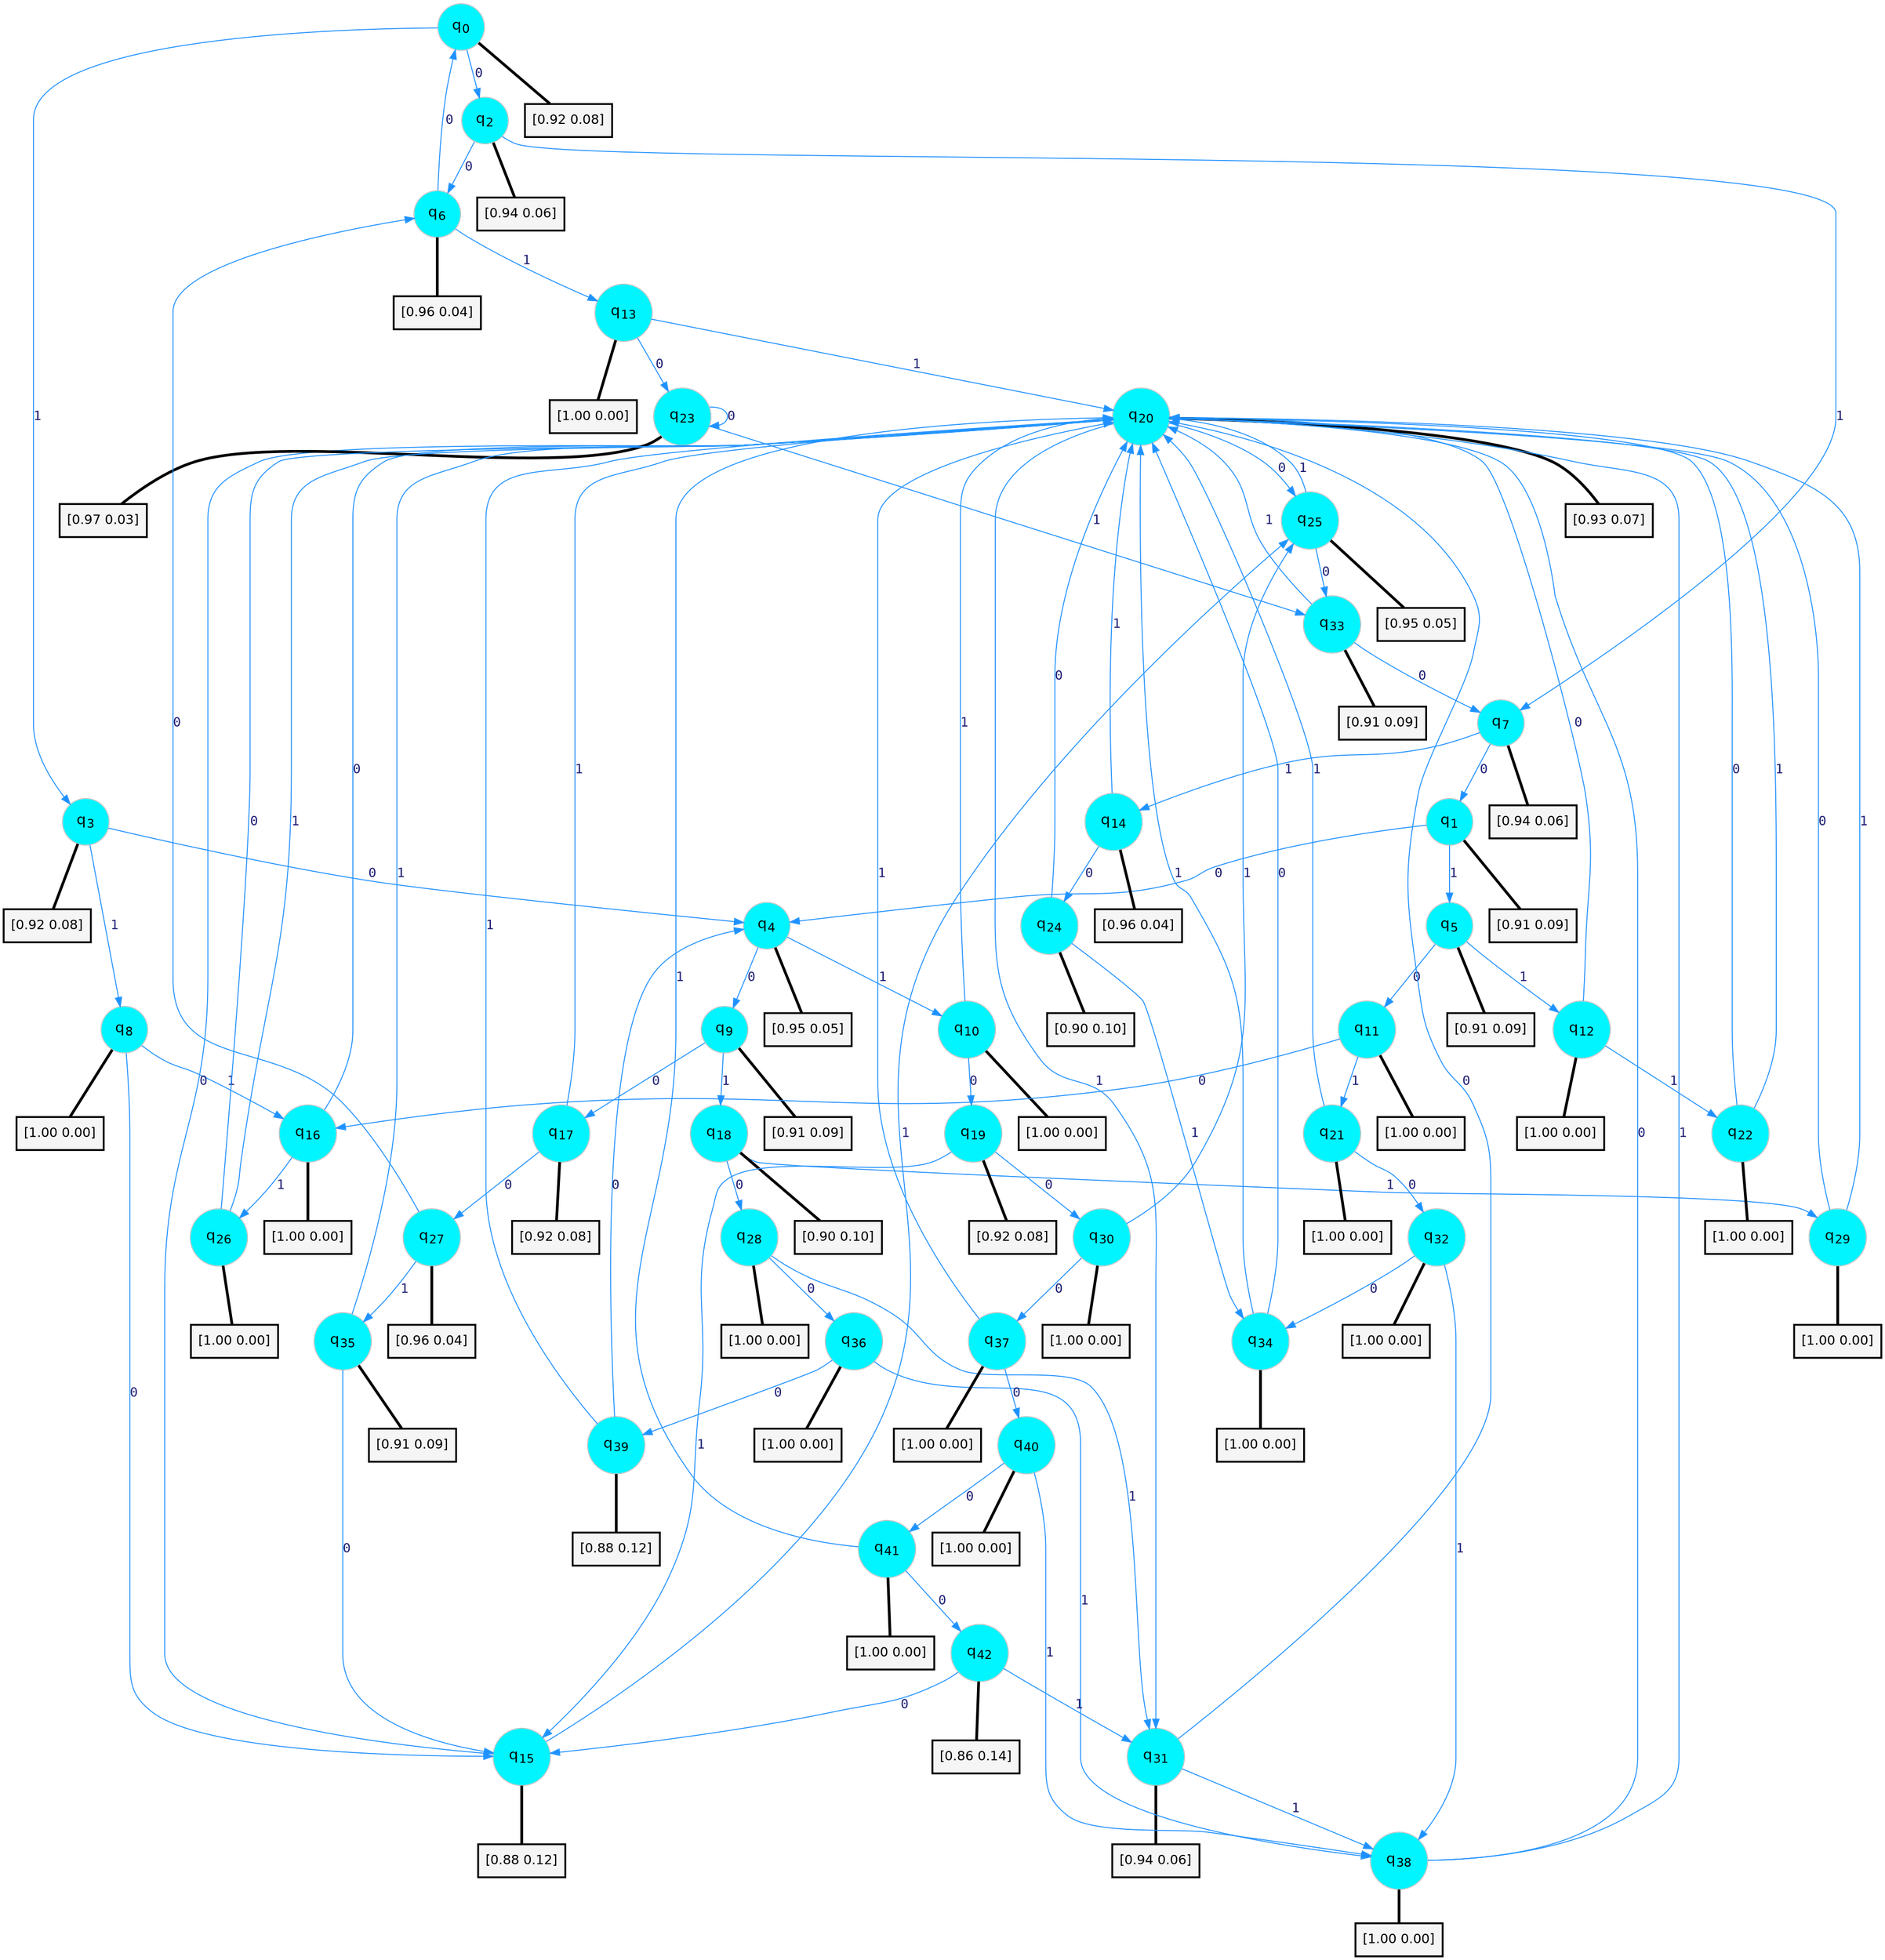 digraph G {
graph [
bgcolor=transparent, dpi=300, rankdir=TD, size="40,25"];
node [
color=gray, fillcolor=turquoise1, fontcolor=black, fontname=Helvetica, fontsize=16, fontweight=bold, shape=circle, style=filled];
edge [
arrowsize=1, color=dodgerblue1, fontcolor=midnightblue, fontname=courier, fontweight=bold, penwidth=1, style=solid, weight=20];
0[label=<q<SUB>0</SUB>>];
1[label=<q<SUB>1</SUB>>];
2[label=<q<SUB>2</SUB>>];
3[label=<q<SUB>3</SUB>>];
4[label=<q<SUB>4</SUB>>];
5[label=<q<SUB>5</SUB>>];
6[label=<q<SUB>6</SUB>>];
7[label=<q<SUB>7</SUB>>];
8[label=<q<SUB>8</SUB>>];
9[label=<q<SUB>9</SUB>>];
10[label=<q<SUB>10</SUB>>];
11[label=<q<SUB>11</SUB>>];
12[label=<q<SUB>12</SUB>>];
13[label=<q<SUB>13</SUB>>];
14[label=<q<SUB>14</SUB>>];
15[label=<q<SUB>15</SUB>>];
16[label=<q<SUB>16</SUB>>];
17[label=<q<SUB>17</SUB>>];
18[label=<q<SUB>18</SUB>>];
19[label=<q<SUB>19</SUB>>];
20[label=<q<SUB>20</SUB>>];
21[label=<q<SUB>21</SUB>>];
22[label=<q<SUB>22</SUB>>];
23[label=<q<SUB>23</SUB>>];
24[label=<q<SUB>24</SUB>>];
25[label=<q<SUB>25</SUB>>];
26[label=<q<SUB>26</SUB>>];
27[label=<q<SUB>27</SUB>>];
28[label=<q<SUB>28</SUB>>];
29[label=<q<SUB>29</SUB>>];
30[label=<q<SUB>30</SUB>>];
31[label=<q<SUB>31</SUB>>];
32[label=<q<SUB>32</SUB>>];
33[label=<q<SUB>33</SUB>>];
34[label=<q<SUB>34</SUB>>];
35[label=<q<SUB>35</SUB>>];
36[label=<q<SUB>36</SUB>>];
37[label=<q<SUB>37</SUB>>];
38[label=<q<SUB>38</SUB>>];
39[label=<q<SUB>39</SUB>>];
40[label=<q<SUB>40</SUB>>];
41[label=<q<SUB>41</SUB>>];
42[label=<q<SUB>42</SUB>>];
43[label="[0.92 0.08]", shape=box,fontcolor=black, fontname=Helvetica, fontsize=14, penwidth=2, fillcolor=whitesmoke,color=black];
44[label="[0.91 0.09]", shape=box,fontcolor=black, fontname=Helvetica, fontsize=14, penwidth=2, fillcolor=whitesmoke,color=black];
45[label="[0.94 0.06]", shape=box,fontcolor=black, fontname=Helvetica, fontsize=14, penwidth=2, fillcolor=whitesmoke,color=black];
46[label="[0.92 0.08]", shape=box,fontcolor=black, fontname=Helvetica, fontsize=14, penwidth=2, fillcolor=whitesmoke,color=black];
47[label="[0.95 0.05]", shape=box,fontcolor=black, fontname=Helvetica, fontsize=14, penwidth=2, fillcolor=whitesmoke,color=black];
48[label="[0.91 0.09]", shape=box,fontcolor=black, fontname=Helvetica, fontsize=14, penwidth=2, fillcolor=whitesmoke,color=black];
49[label="[0.96 0.04]", shape=box,fontcolor=black, fontname=Helvetica, fontsize=14, penwidth=2, fillcolor=whitesmoke,color=black];
50[label="[0.94 0.06]", shape=box,fontcolor=black, fontname=Helvetica, fontsize=14, penwidth=2, fillcolor=whitesmoke,color=black];
51[label="[1.00 0.00]", shape=box,fontcolor=black, fontname=Helvetica, fontsize=14, penwidth=2, fillcolor=whitesmoke,color=black];
52[label="[0.91 0.09]", shape=box,fontcolor=black, fontname=Helvetica, fontsize=14, penwidth=2, fillcolor=whitesmoke,color=black];
53[label="[1.00 0.00]", shape=box,fontcolor=black, fontname=Helvetica, fontsize=14, penwidth=2, fillcolor=whitesmoke,color=black];
54[label="[1.00 0.00]", shape=box,fontcolor=black, fontname=Helvetica, fontsize=14, penwidth=2, fillcolor=whitesmoke,color=black];
55[label="[1.00 0.00]", shape=box,fontcolor=black, fontname=Helvetica, fontsize=14, penwidth=2, fillcolor=whitesmoke,color=black];
56[label="[1.00 0.00]", shape=box,fontcolor=black, fontname=Helvetica, fontsize=14, penwidth=2, fillcolor=whitesmoke,color=black];
57[label="[0.96 0.04]", shape=box,fontcolor=black, fontname=Helvetica, fontsize=14, penwidth=2, fillcolor=whitesmoke,color=black];
58[label="[0.88 0.12]", shape=box,fontcolor=black, fontname=Helvetica, fontsize=14, penwidth=2, fillcolor=whitesmoke,color=black];
59[label="[1.00 0.00]", shape=box,fontcolor=black, fontname=Helvetica, fontsize=14, penwidth=2, fillcolor=whitesmoke,color=black];
60[label="[0.92 0.08]", shape=box,fontcolor=black, fontname=Helvetica, fontsize=14, penwidth=2, fillcolor=whitesmoke,color=black];
61[label="[0.90 0.10]", shape=box,fontcolor=black, fontname=Helvetica, fontsize=14, penwidth=2, fillcolor=whitesmoke,color=black];
62[label="[0.92 0.08]", shape=box,fontcolor=black, fontname=Helvetica, fontsize=14, penwidth=2, fillcolor=whitesmoke,color=black];
63[label="[0.93 0.07]", shape=box,fontcolor=black, fontname=Helvetica, fontsize=14, penwidth=2, fillcolor=whitesmoke,color=black];
64[label="[1.00 0.00]", shape=box,fontcolor=black, fontname=Helvetica, fontsize=14, penwidth=2, fillcolor=whitesmoke,color=black];
65[label="[1.00 0.00]", shape=box,fontcolor=black, fontname=Helvetica, fontsize=14, penwidth=2, fillcolor=whitesmoke,color=black];
66[label="[0.97 0.03]", shape=box,fontcolor=black, fontname=Helvetica, fontsize=14, penwidth=2, fillcolor=whitesmoke,color=black];
67[label="[0.90 0.10]", shape=box,fontcolor=black, fontname=Helvetica, fontsize=14, penwidth=2, fillcolor=whitesmoke,color=black];
68[label="[0.95 0.05]", shape=box,fontcolor=black, fontname=Helvetica, fontsize=14, penwidth=2, fillcolor=whitesmoke,color=black];
69[label="[1.00 0.00]", shape=box,fontcolor=black, fontname=Helvetica, fontsize=14, penwidth=2, fillcolor=whitesmoke,color=black];
70[label="[0.96 0.04]", shape=box,fontcolor=black, fontname=Helvetica, fontsize=14, penwidth=2, fillcolor=whitesmoke,color=black];
71[label="[1.00 0.00]", shape=box,fontcolor=black, fontname=Helvetica, fontsize=14, penwidth=2, fillcolor=whitesmoke,color=black];
72[label="[1.00 0.00]", shape=box,fontcolor=black, fontname=Helvetica, fontsize=14, penwidth=2, fillcolor=whitesmoke,color=black];
73[label="[1.00 0.00]", shape=box,fontcolor=black, fontname=Helvetica, fontsize=14, penwidth=2, fillcolor=whitesmoke,color=black];
74[label="[0.94 0.06]", shape=box,fontcolor=black, fontname=Helvetica, fontsize=14, penwidth=2, fillcolor=whitesmoke,color=black];
75[label="[1.00 0.00]", shape=box,fontcolor=black, fontname=Helvetica, fontsize=14, penwidth=2, fillcolor=whitesmoke,color=black];
76[label="[0.91 0.09]", shape=box,fontcolor=black, fontname=Helvetica, fontsize=14, penwidth=2, fillcolor=whitesmoke,color=black];
77[label="[1.00 0.00]", shape=box,fontcolor=black, fontname=Helvetica, fontsize=14, penwidth=2, fillcolor=whitesmoke,color=black];
78[label="[0.91 0.09]", shape=box,fontcolor=black, fontname=Helvetica, fontsize=14, penwidth=2, fillcolor=whitesmoke,color=black];
79[label="[1.00 0.00]", shape=box,fontcolor=black, fontname=Helvetica, fontsize=14, penwidth=2, fillcolor=whitesmoke,color=black];
80[label="[1.00 0.00]", shape=box,fontcolor=black, fontname=Helvetica, fontsize=14, penwidth=2, fillcolor=whitesmoke,color=black];
81[label="[1.00 0.00]", shape=box,fontcolor=black, fontname=Helvetica, fontsize=14, penwidth=2, fillcolor=whitesmoke,color=black];
82[label="[0.88 0.12]", shape=box,fontcolor=black, fontname=Helvetica, fontsize=14, penwidth=2, fillcolor=whitesmoke,color=black];
83[label="[1.00 0.00]", shape=box,fontcolor=black, fontname=Helvetica, fontsize=14, penwidth=2, fillcolor=whitesmoke,color=black];
84[label="[1.00 0.00]", shape=box,fontcolor=black, fontname=Helvetica, fontsize=14, penwidth=2, fillcolor=whitesmoke,color=black];
85[label="[0.86 0.14]", shape=box,fontcolor=black, fontname=Helvetica, fontsize=14, penwidth=2, fillcolor=whitesmoke,color=black];
0->2 [label=0];
0->3 [label=1];
0->43 [arrowhead=none, penwidth=3,color=black];
1->4 [label=0];
1->5 [label=1];
1->44 [arrowhead=none, penwidth=3,color=black];
2->6 [label=0];
2->7 [label=1];
2->45 [arrowhead=none, penwidth=3,color=black];
3->4 [label=0];
3->8 [label=1];
3->46 [arrowhead=none, penwidth=3,color=black];
4->9 [label=0];
4->10 [label=1];
4->47 [arrowhead=none, penwidth=3,color=black];
5->11 [label=0];
5->12 [label=1];
5->48 [arrowhead=none, penwidth=3,color=black];
6->0 [label=0];
6->13 [label=1];
6->49 [arrowhead=none, penwidth=3,color=black];
7->1 [label=0];
7->14 [label=1];
7->50 [arrowhead=none, penwidth=3,color=black];
8->15 [label=0];
8->16 [label=1];
8->51 [arrowhead=none, penwidth=3,color=black];
9->17 [label=0];
9->18 [label=1];
9->52 [arrowhead=none, penwidth=3,color=black];
10->19 [label=0];
10->20 [label=1];
10->53 [arrowhead=none, penwidth=3,color=black];
11->16 [label=0];
11->21 [label=1];
11->54 [arrowhead=none, penwidth=3,color=black];
12->20 [label=0];
12->22 [label=1];
12->55 [arrowhead=none, penwidth=3,color=black];
13->23 [label=0];
13->20 [label=1];
13->56 [arrowhead=none, penwidth=3,color=black];
14->24 [label=0];
14->20 [label=1];
14->57 [arrowhead=none, penwidth=3,color=black];
15->20 [label=0];
15->25 [label=1];
15->58 [arrowhead=none, penwidth=3,color=black];
16->20 [label=0];
16->26 [label=1];
16->59 [arrowhead=none, penwidth=3,color=black];
17->27 [label=0];
17->20 [label=1];
17->60 [arrowhead=none, penwidth=3,color=black];
18->28 [label=0];
18->29 [label=1];
18->61 [arrowhead=none, penwidth=3,color=black];
19->30 [label=0];
19->15 [label=1];
19->62 [arrowhead=none, penwidth=3,color=black];
20->25 [label=0];
20->31 [label=1];
20->63 [arrowhead=none, penwidth=3,color=black];
21->32 [label=0];
21->20 [label=1];
21->64 [arrowhead=none, penwidth=3,color=black];
22->20 [label=0];
22->20 [label=1];
22->65 [arrowhead=none, penwidth=3,color=black];
23->23 [label=0];
23->33 [label=1];
23->66 [arrowhead=none, penwidth=3,color=black];
24->20 [label=0];
24->34 [label=1];
24->67 [arrowhead=none, penwidth=3,color=black];
25->33 [label=0];
25->20 [label=1];
25->68 [arrowhead=none, penwidth=3,color=black];
26->20 [label=0];
26->20 [label=1];
26->69 [arrowhead=none, penwidth=3,color=black];
27->6 [label=0];
27->35 [label=1];
27->70 [arrowhead=none, penwidth=3,color=black];
28->36 [label=0];
28->31 [label=1];
28->71 [arrowhead=none, penwidth=3,color=black];
29->20 [label=0];
29->20 [label=1];
29->72 [arrowhead=none, penwidth=3,color=black];
30->37 [label=0];
30->25 [label=1];
30->73 [arrowhead=none, penwidth=3,color=black];
31->20 [label=0];
31->38 [label=1];
31->74 [arrowhead=none, penwidth=3,color=black];
32->34 [label=0];
32->38 [label=1];
32->75 [arrowhead=none, penwidth=3,color=black];
33->7 [label=0];
33->20 [label=1];
33->76 [arrowhead=none, penwidth=3,color=black];
34->20 [label=0];
34->20 [label=1];
34->77 [arrowhead=none, penwidth=3,color=black];
35->15 [label=0];
35->20 [label=1];
35->78 [arrowhead=none, penwidth=3,color=black];
36->39 [label=0];
36->38 [label=1];
36->79 [arrowhead=none, penwidth=3,color=black];
37->40 [label=0];
37->20 [label=1];
37->80 [arrowhead=none, penwidth=3,color=black];
38->20 [label=0];
38->20 [label=1];
38->81 [arrowhead=none, penwidth=3,color=black];
39->4 [label=0];
39->20 [label=1];
39->82 [arrowhead=none, penwidth=3,color=black];
40->41 [label=0];
40->38 [label=1];
40->83 [arrowhead=none, penwidth=3,color=black];
41->42 [label=0];
41->20 [label=1];
41->84 [arrowhead=none, penwidth=3,color=black];
42->15 [label=0];
42->31 [label=1];
42->85 [arrowhead=none, penwidth=3,color=black];
}
